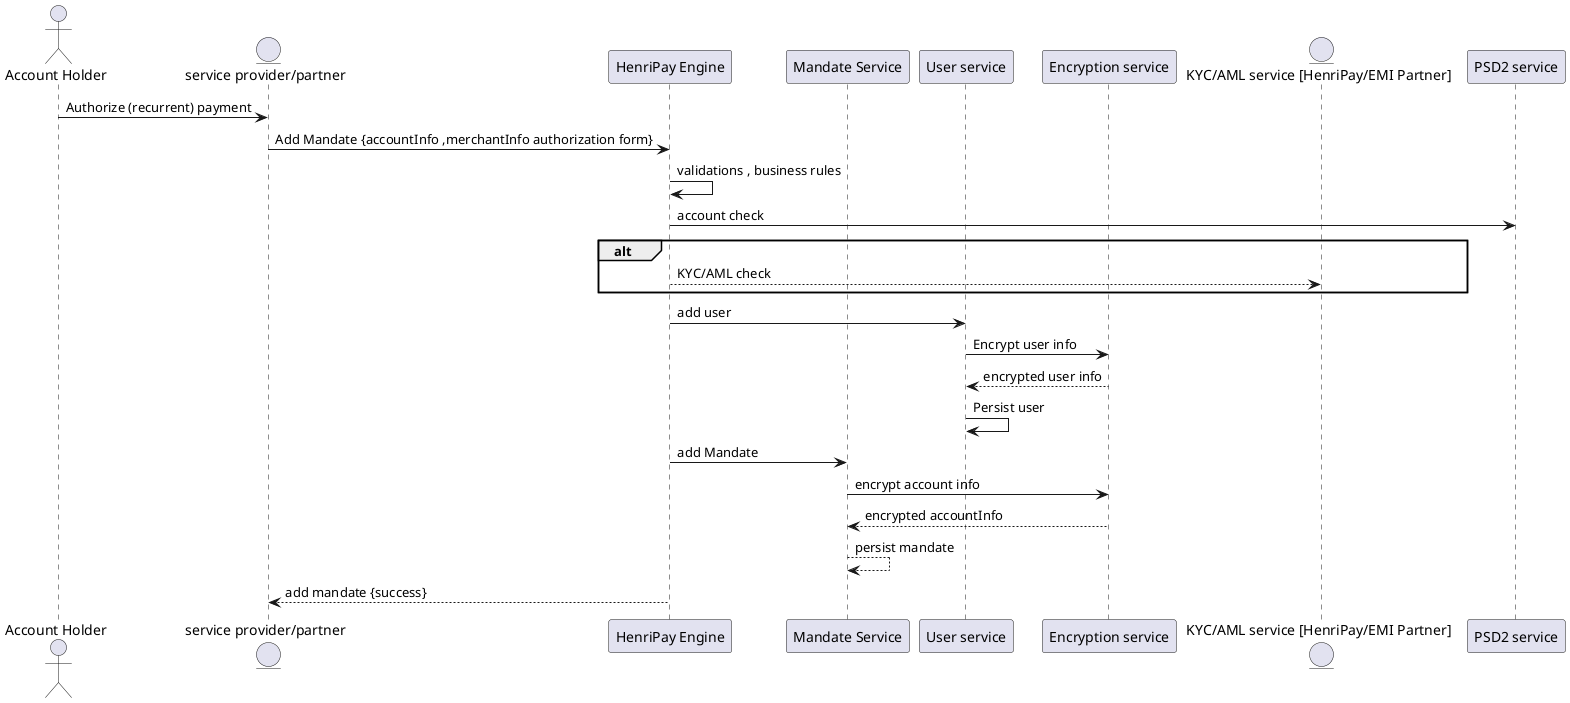 @startuml
'https://plantuml.com/sequence-diagram

actor "Account Holder" as holder
entity "service provider/partner" as mobyyou
participant "HenriPay Engine" as HenriPay
participant "Mandate Service" as mandateService
participant "User service" as userservice
participant "Encryption service" as encryptionService
entity "KYC/AML service [HenriPay/EMI Partner]"  as idCheck
holder -> mobyyou : Authorize (recurrent) payment
mobyyou -> HenriPay : Add Mandate {accountInfo ,merchantInfo authorization form}
HenriPay -> HenriPay : validations , business rules
HenriPay -> "PSD2 service" : account check
alt
HenriPay --> idCheck : KYC/AML check
end
HenriPay -> userservice: add user
userservice -> encryptionService: Encrypt user info
encryptionService--> userservice: encrypted user info
userservice -> userservice : Persist user
HenriPay -> mandateService: add Mandate
mandateService -> encryptionService : encrypt account info
encryptionService --> mandateService: encrypted accountInfo
mandateService-->mandateService: persist mandate
HenriPay -->mobyyou: add mandate {success}

@enduml